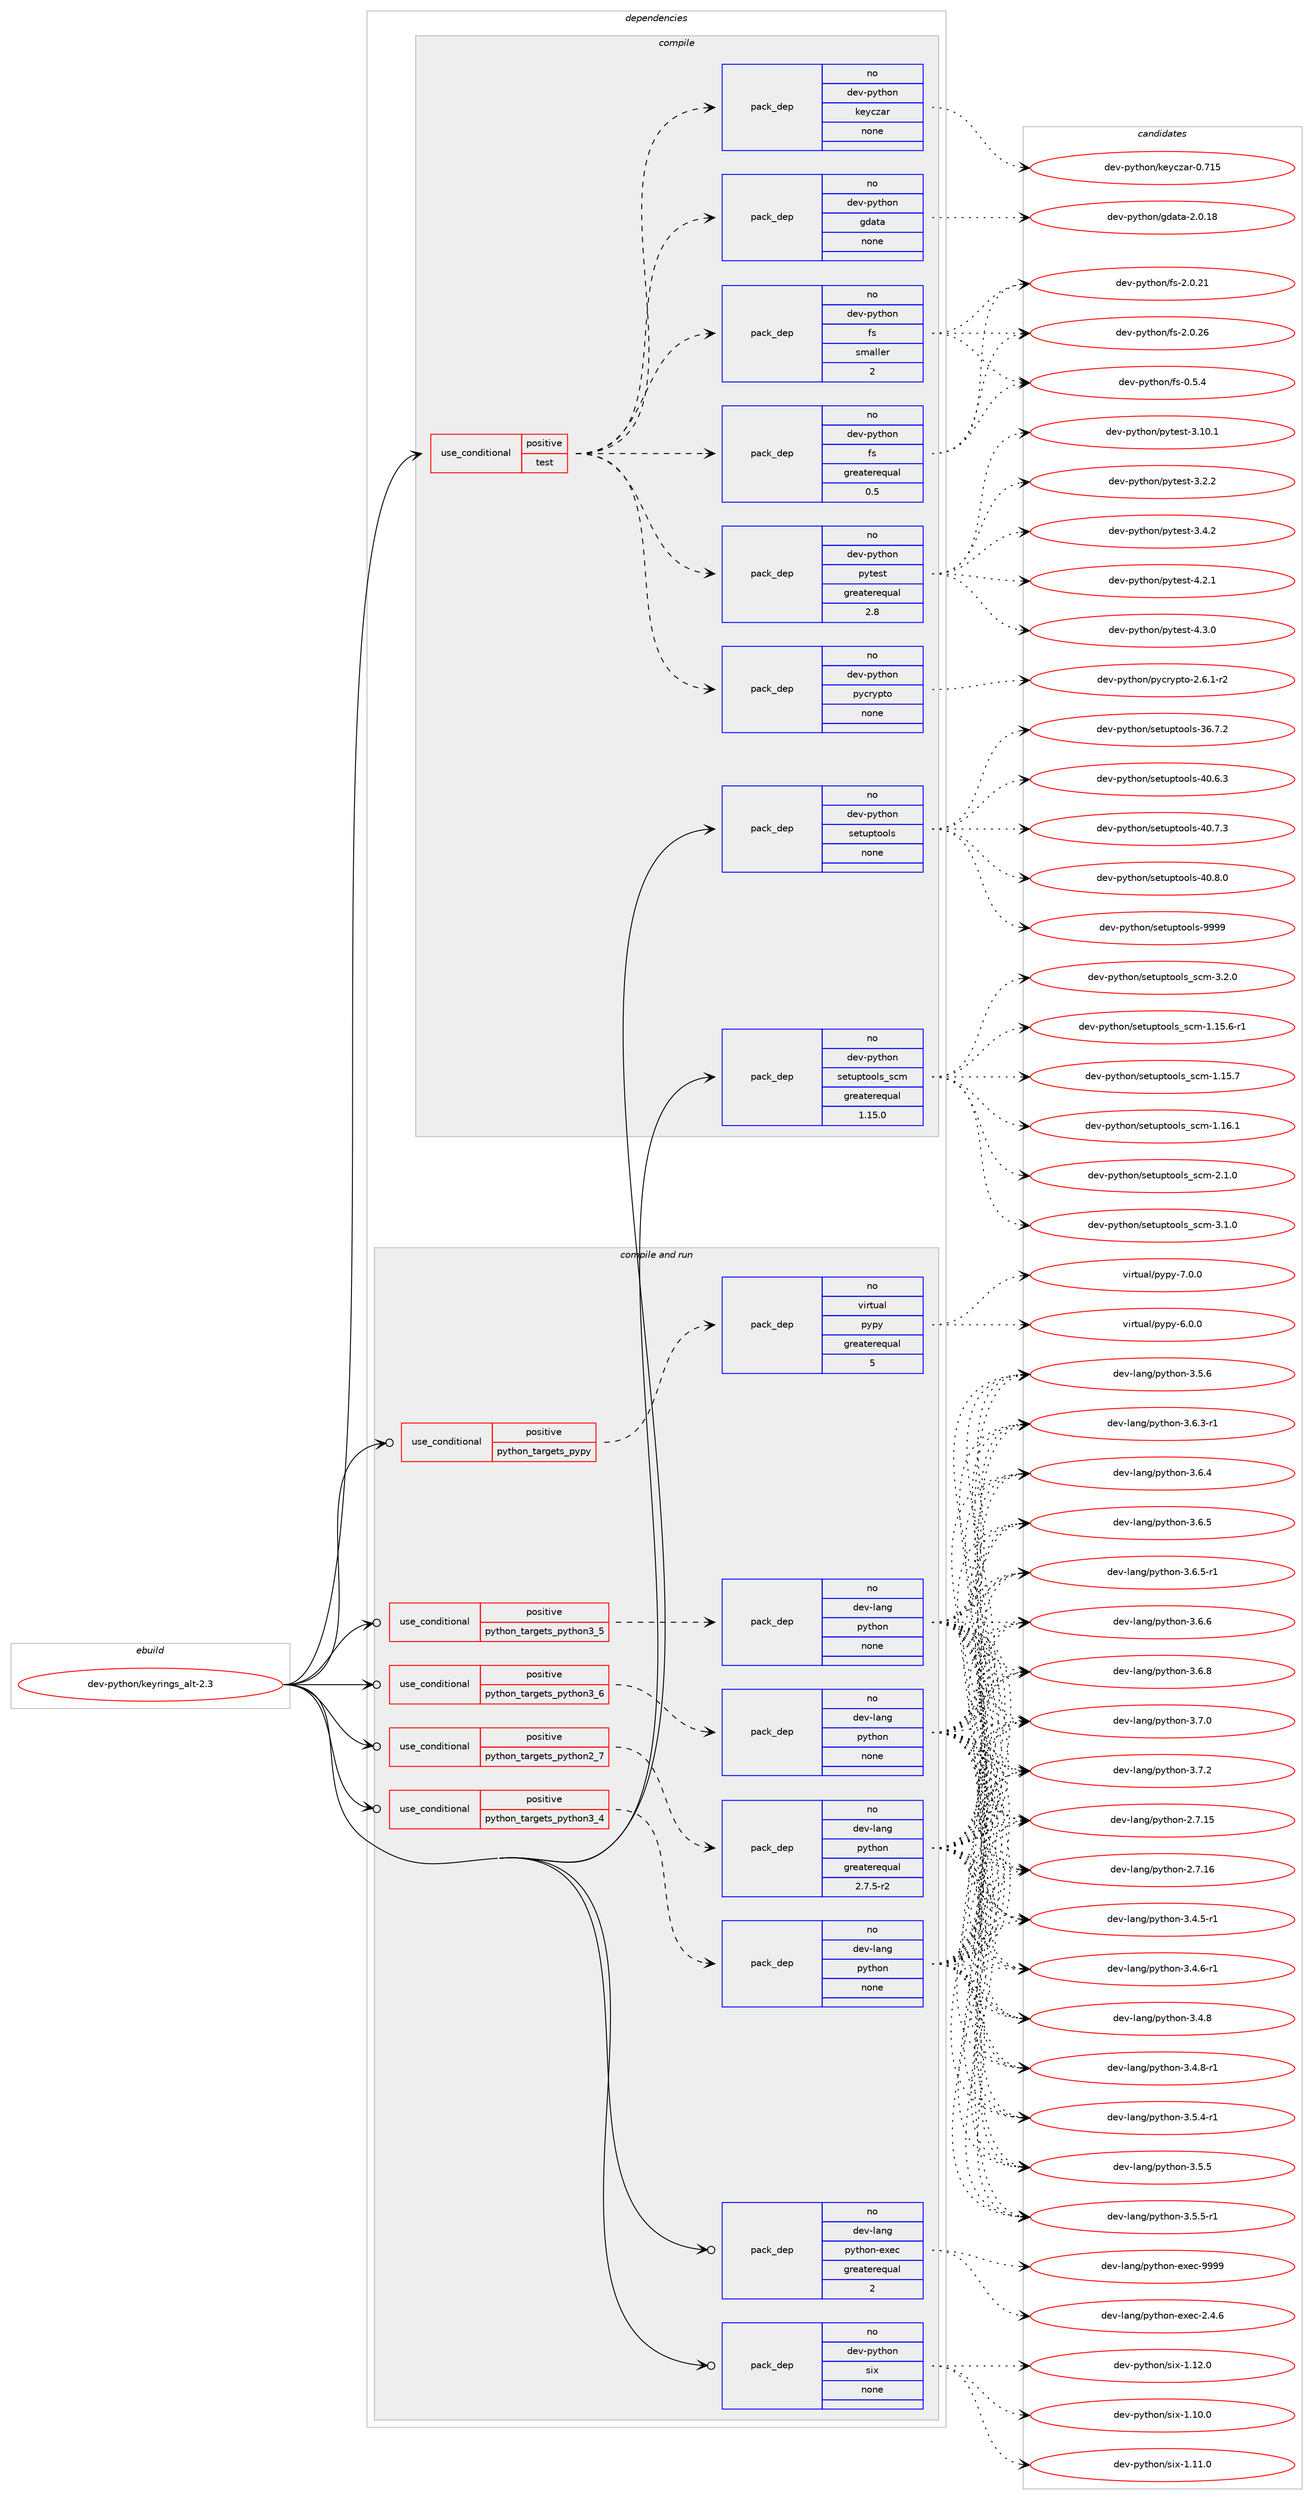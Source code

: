 digraph prolog {

# *************
# Graph options
# *************

newrank=true;
concentrate=true;
compound=true;
graph [rankdir=LR,fontname=Helvetica,fontsize=10,ranksep=1.5];#, ranksep=2.5, nodesep=0.2];
edge  [arrowhead=vee];
node  [fontname=Helvetica,fontsize=10];

# **********
# The ebuild
# **********

subgraph cluster_leftcol {
color=gray;
rank=same;
label=<<i>ebuild</i>>;
id [label="dev-python/keyrings_alt-2.3", color=red, width=4, href="../dev-python/keyrings_alt-2.3.svg"];
}

# ****************
# The dependencies
# ****************

subgraph cluster_midcol {
color=gray;
label=<<i>dependencies</i>>;
subgraph cluster_compile {
fillcolor="#eeeeee";
style=filled;
label=<<i>compile</i>>;
subgraph cond376654 {
dependency1416377 [label=<<TABLE BORDER="0" CELLBORDER="1" CELLSPACING="0" CELLPADDING="4"><TR><TD ROWSPAN="3" CELLPADDING="10">use_conditional</TD></TR><TR><TD>positive</TD></TR><TR><TD>test</TD></TR></TABLE>>, shape=none, color=red];
subgraph pack1016450 {
dependency1416378 [label=<<TABLE BORDER="0" CELLBORDER="1" CELLSPACING="0" CELLPADDING="4" WIDTH="220"><TR><TD ROWSPAN="6" CELLPADDING="30">pack_dep</TD></TR><TR><TD WIDTH="110">no</TD></TR><TR><TD>dev-python</TD></TR><TR><TD>fs</TD></TR><TR><TD>greaterequal</TD></TR><TR><TD>0.5</TD></TR></TABLE>>, shape=none, color=blue];
}
dependency1416377:e -> dependency1416378:w [weight=20,style="dashed",arrowhead="vee"];
subgraph pack1016451 {
dependency1416379 [label=<<TABLE BORDER="0" CELLBORDER="1" CELLSPACING="0" CELLPADDING="4" WIDTH="220"><TR><TD ROWSPAN="6" CELLPADDING="30">pack_dep</TD></TR><TR><TD WIDTH="110">no</TD></TR><TR><TD>dev-python</TD></TR><TR><TD>fs</TD></TR><TR><TD>smaller</TD></TR><TR><TD>2</TD></TR></TABLE>>, shape=none, color=blue];
}
dependency1416377:e -> dependency1416379:w [weight=20,style="dashed",arrowhead="vee"];
subgraph pack1016452 {
dependency1416380 [label=<<TABLE BORDER="0" CELLBORDER="1" CELLSPACING="0" CELLPADDING="4" WIDTH="220"><TR><TD ROWSPAN="6" CELLPADDING="30">pack_dep</TD></TR><TR><TD WIDTH="110">no</TD></TR><TR><TD>dev-python</TD></TR><TR><TD>gdata</TD></TR><TR><TD>none</TD></TR><TR><TD></TD></TR></TABLE>>, shape=none, color=blue];
}
dependency1416377:e -> dependency1416380:w [weight=20,style="dashed",arrowhead="vee"];
subgraph pack1016453 {
dependency1416381 [label=<<TABLE BORDER="0" CELLBORDER="1" CELLSPACING="0" CELLPADDING="4" WIDTH="220"><TR><TD ROWSPAN="6" CELLPADDING="30">pack_dep</TD></TR><TR><TD WIDTH="110">no</TD></TR><TR><TD>dev-python</TD></TR><TR><TD>keyczar</TD></TR><TR><TD>none</TD></TR><TR><TD></TD></TR></TABLE>>, shape=none, color=blue];
}
dependency1416377:e -> dependency1416381:w [weight=20,style="dashed",arrowhead="vee"];
subgraph pack1016454 {
dependency1416382 [label=<<TABLE BORDER="0" CELLBORDER="1" CELLSPACING="0" CELLPADDING="4" WIDTH="220"><TR><TD ROWSPAN="6" CELLPADDING="30">pack_dep</TD></TR><TR><TD WIDTH="110">no</TD></TR><TR><TD>dev-python</TD></TR><TR><TD>pycrypto</TD></TR><TR><TD>none</TD></TR><TR><TD></TD></TR></TABLE>>, shape=none, color=blue];
}
dependency1416377:e -> dependency1416382:w [weight=20,style="dashed",arrowhead="vee"];
subgraph pack1016455 {
dependency1416383 [label=<<TABLE BORDER="0" CELLBORDER="1" CELLSPACING="0" CELLPADDING="4" WIDTH="220"><TR><TD ROWSPAN="6" CELLPADDING="30">pack_dep</TD></TR><TR><TD WIDTH="110">no</TD></TR><TR><TD>dev-python</TD></TR><TR><TD>pytest</TD></TR><TR><TD>greaterequal</TD></TR><TR><TD>2.8</TD></TR></TABLE>>, shape=none, color=blue];
}
dependency1416377:e -> dependency1416383:w [weight=20,style="dashed",arrowhead="vee"];
}
id:e -> dependency1416377:w [weight=20,style="solid",arrowhead="vee"];
subgraph pack1016456 {
dependency1416384 [label=<<TABLE BORDER="0" CELLBORDER="1" CELLSPACING="0" CELLPADDING="4" WIDTH="220"><TR><TD ROWSPAN="6" CELLPADDING="30">pack_dep</TD></TR><TR><TD WIDTH="110">no</TD></TR><TR><TD>dev-python</TD></TR><TR><TD>setuptools</TD></TR><TR><TD>none</TD></TR><TR><TD></TD></TR></TABLE>>, shape=none, color=blue];
}
id:e -> dependency1416384:w [weight=20,style="solid",arrowhead="vee"];
subgraph pack1016457 {
dependency1416385 [label=<<TABLE BORDER="0" CELLBORDER="1" CELLSPACING="0" CELLPADDING="4" WIDTH="220"><TR><TD ROWSPAN="6" CELLPADDING="30">pack_dep</TD></TR><TR><TD WIDTH="110">no</TD></TR><TR><TD>dev-python</TD></TR><TR><TD>setuptools_scm</TD></TR><TR><TD>greaterequal</TD></TR><TR><TD>1.15.0</TD></TR></TABLE>>, shape=none, color=blue];
}
id:e -> dependency1416385:w [weight=20,style="solid",arrowhead="vee"];
}
subgraph cluster_compileandrun {
fillcolor="#eeeeee";
style=filled;
label=<<i>compile and run</i>>;
subgraph cond376655 {
dependency1416386 [label=<<TABLE BORDER="0" CELLBORDER="1" CELLSPACING="0" CELLPADDING="4"><TR><TD ROWSPAN="3" CELLPADDING="10">use_conditional</TD></TR><TR><TD>positive</TD></TR><TR><TD>python_targets_pypy</TD></TR></TABLE>>, shape=none, color=red];
subgraph pack1016458 {
dependency1416387 [label=<<TABLE BORDER="0" CELLBORDER="1" CELLSPACING="0" CELLPADDING="4" WIDTH="220"><TR><TD ROWSPAN="6" CELLPADDING="30">pack_dep</TD></TR><TR><TD WIDTH="110">no</TD></TR><TR><TD>virtual</TD></TR><TR><TD>pypy</TD></TR><TR><TD>greaterequal</TD></TR><TR><TD>5</TD></TR></TABLE>>, shape=none, color=blue];
}
dependency1416386:e -> dependency1416387:w [weight=20,style="dashed",arrowhead="vee"];
}
id:e -> dependency1416386:w [weight=20,style="solid",arrowhead="odotvee"];
subgraph cond376656 {
dependency1416388 [label=<<TABLE BORDER="0" CELLBORDER="1" CELLSPACING="0" CELLPADDING="4"><TR><TD ROWSPAN="3" CELLPADDING="10">use_conditional</TD></TR><TR><TD>positive</TD></TR><TR><TD>python_targets_python2_7</TD></TR></TABLE>>, shape=none, color=red];
subgraph pack1016459 {
dependency1416389 [label=<<TABLE BORDER="0" CELLBORDER="1" CELLSPACING="0" CELLPADDING="4" WIDTH="220"><TR><TD ROWSPAN="6" CELLPADDING="30">pack_dep</TD></TR><TR><TD WIDTH="110">no</TD></TR><TR><TD>dev-lang</TD></TR><TR><TD>python</TD></TR><TR><TD>greaterequal</TD></TR><TR><TD>2.7.5-r2</TD></TR></TABLE>>, shape=none, color=blue];
}
dependency1416388:e -> dependency1416389:w [weight=20,style="dashed",arrowhead="vee"];
}
id:e -> dependency1416388:w [weight=20,style="solid",arrowhead="odotvee"];
subgraph cond376657 {
dependency1416390 [label=<<TABLE BORDER="0" CELLBORDER="1" CELLSPACING="0" CELLPADDING="4"><TR><TD ROWSPAN="3" CELLPADDING="10">use_conditional</TD></TR><TR><TD>positive</TD></TR><TR><TD>python_targets_python3_4</TD></TR></TABLE>>, shape=none, color=red];
subgraph pack1016460 {
dependency1416391 [label=<<TABLE BORDER="0" CELLBORDER="1" CELLSPACING="0" CELLPADDING="4" WIDTH="220"><TR><TD ROWSPAN="6" CELLPADDING="30">pack_dep</TD></TR><TR><TD WIDTH="110">no</TD></TR><TR><TD>dev-lang</TD></TR><TR><TD>python</TD></TR><TR><TD>none</TD></TR><TR><TD></TD></TR></TABLE>>, shape=none, color=blue];
}
dependency1416390:e -> dependency1416391:w [weight=20,style="dashed",arrowhead="vee"];
}
id:e -> dependency1416390:w [weight=20,style="solid",arrowhead="odotvee"];
subgraph cond376658 {
dependency1416392 [label=<<TABLE BORDER="0" CELLBORDER="1" CELLSPACING="0" CELLPADDING="4"><TR><TD ROWSPAN="3" CELLPADDING="10">use_conditional</TD></TR><TR><TD>positive</TD></TR><TR><TD>python_targets_python3_5</TD></TR></TABLE>>, shape=none, color=red];
subgraph pack1016461 {
dependency1416393 [label=<<TABLE BORDER="0" CELLBORDER="1" CELLSPACING="0" CELLPADDING="4" WIDTH="220"><TR><TD ROWSPAN="6" CELLPADDING="30">pack_dep</TD></TR><TR><TD WIDTH="110">no</TD></TR><TR><TD>dev-lang</TD></TR><TR><TD>python</TD></TR><TR><TD>none</TD></TR><TR><TD></TD></TR></TABLE>>, shape=none, color=blue];
}
dependency1416392:e -> dependency1416393:w [weight=20,style="dashed",arrowhead="vee"];
}
id:e -> dependency1416392:w [weight=20,style="solid",arrowhead="odotvee"];
subgraph cond376659 {
dependency1416394 [label=<<TABLE BORDER="0" CELLBORDER="1" CELLSPACING="0" CELLPADDING="4"><TR><TD ROWSPAN="3" CELLPADDING="10">use_conditional</TD></TR><TR><TD>positive</TD></TR><TR><TD>python_targets_python3_6</TD></TR></TABLE>>, shape=none, color=red];
subgraph pack1016462 {
dependency1416395 [label=<<TABLE BORDER="0" CELLBORDER="1" CELLSPACING="0" CELLPADDING="4" WIDTH="220"><TR><TD ROWSPAN="6" CELLPADDING="30">pack_dep</TD></TR><TR><TD WIDTH="110">no</TD></TR><TR><TD>dev-lang</TD></TR><TR><TD>python</TD></TR><TR><TD>none</TD></TR><TR><TD></TD></TR></TABLE>>, shape=none, color=blue];
}
dependency1416394:e -> dependency1416395:w [weight=20,style="dashed",arrowhead="vee"];
}
id:e -> dependency1416394:w [weight=20,style="solid",arrowhead="odotvee"];
subgraph pack1016463 {
dependency1416396 [label=<<TABLE BORDER="0" CELLBORDER="1" CELLSPACING="0" CELLPADDING="4" WIDTH="220"><TR><TD ROWSPAN="6" CELLPADDING="30">pack_dep</TD></TR><TR><TD WIDTH="110">no</TD></TR><TR><TD>dev-lang</TD></TR><TR><TD>python-exec</TD></TR><TR><TD>greaterequal</TD></TR><TR><TD>2</TD></TR></TABLE>>, shape=none, color=blue];
}
id:e -> dependency1416396:w [weight=20,style="solid",arrowhead="odotvee"];
subgraph pack1016464 {
dependency1416397 [label=<<TABLE BORDER="0" CELLBORDER="1" CELLSPACING="0" CELLPADDING="4" WIDTH="220"><TR><TD ROWSPAN="6" CELLPADDING="30">pack_dep</TD></TR><TR><TD WIDTH="110">no</TD></TR><TR><TD>dev-python</TD></TR><TR><TD>six</TD></TR><TR><TD>none</TD></TR><TR><TD></TD></TR></TABLE>>, shape=none, color=blue];
}
id:e -> dependency1416397:w [weight=20,style="solid",arrowhead="odotvee"];
}
subgraph cluster_run {
fillcolor="#eeeeee";
style=filled;
label=<<i>run</i>>;
}
}

# **************
# The candidates
# **************

subgraph cluster_choices {
rank=same;
color=gray;
label=<<i>candidates</i>>;

subgraph choice1016450 {
color=black;
nodesep=1;
choice1001011184511212111610411111047102115454846534652 [label="dev-python/fs-0.5.4", color=red, width=4,href="../dev-python/fs-0.5.4.svg"];
choice100101118451121211161041111104710211545504648465049 [label="dev-python/fs-2.0.21", color=red, width=4,href="../dev-python/fs-2.0.21.svg"];
choice100101118451121211161041111104710211545504648465054 [label="dev-python/fs-2.0.26", color=red, width=4,href="../dev-python/fs-2.0.26.svg"];
dependency1416378:e -> choice1001011184511212111610411111047102115454846534652:w [style=dotted,weight="100"];
dependency1416378:e -> choice100101118451121211161041111104710211545504648465049:w [style=dotted,weight="100"];
dependency1416378:e -> choice100101118451121211161041111104710211545504648465054:w [style=dotted,weight="100"];
}
subgraph choice1016451 {
color=black;
nodesep=1;
choice1001011184511212111610411111047102115454846534652 [label="dev-python/fs-0.5.4", color=red, width=4,href="../dev-python/fs-0.5.4.svg"];
choice100101118451121211161041111104710211545504648465049 [label="dev-python/fs-2.0.21", color=red, width=4,href="../dev-python/fs-2.0.21.svg"];
choice100101118451121211161041111104710211545504648465054 [label="dev-python/fs-2.0.26", color=red, width=4,href="../dev-python/fs-2.0.26.svg"];
dependency1416379:e -> choice1001011184511212111610411111047102115454846534652:w [style=dotted,weight="100"];
dependency1416379:e -> choice100101118451121211161041111104710211545504648465049:w [style=dotted,weight="100"];
dependency1416379:e -> choice100101118451121211161041111104710211545504648465054:w [style=dotted,weight="100"];
}
subgraph choice1016452 {
color=black;
nodesep=1;
choice1001011184511212111610411111047103100971169745504648464956 [label="dev-python/gdata-2.0.18", color=red, width=4,href="../dev-python/gdata-2.0.18.svg"];
dependency1416380:e -> choice1001011184511212111610411111047103100971169745504648464956:w [style=dotted,weight="100"];
}
subgraph choice1016453 {
color=black;
nodesep=1;
choice10010111845112121116104111110471071011219912297114454846554953 [label="dev-python/keyczar-0.715", color=red, width=4,href="../dev-python/keyczar-0.715.svg"];
dependency1416381:e -> choice10010111845112121116104111110471071011219912297114454846554953:w [style=dotted,weight="100"];
}
subgraph choice1016454 {
color=black;
nodesep=1;
choice1001011184511212111610411111047112121991141211121161114550465446494511450 [label="dev-python/pycrypto-2.6.1-r2", color=red, width=4,href="../dev-python/pycrypto-2.6.1-r2.svg"];
dependency1416382:e -> choice1001011184511212111610411111047112121991141211121161114550465446494511450:w [style=dotted,weight="100"];
}
subgraph choice1016455 {
color=black;
nodesep=1;
choice100101118451121211161041111104711212111610111511645514649484649 [label="dev-python/pytest-3.10.1", color=red, width=4,href="../dev-python/pytest-3.10.1.svg"];
choice1001011184511212111610411111047112121116101115116455146504650 [label="dev-python/pytest-3.2.2", color=red, width=4,href="../dev-python/pytest-3.2.2.svg"];
choice1001011184511212111610411111047112121116101115116455146524650 [label="dev-python/pytest-3.4.2", color=red, width=4,href="../dev-python/pytest-3.4.2.svg"];
choice1001011184511212111610411111047112121116101115116455246504649 [label="dev-python/pytest-4.2.1", color=red, width=4,href="../dev-python/pytest-4.2.1.svg"];
choice1001011184511212111610411111047112121116101115116455246514648 [label="dev-python/pytest-4.3.0", color=red, width=4,href="../dev-python/pytest-4.3.0.svg"];
dependency1416383:e -> choice100101118451121211161041111104711212111610111511645514649484649:w [style=dotted,weight="100"];
dependency1416383:e -> choice1001011184511212111610411111047112121116101115116455146504650:w [style=dotted,weight="100"];
dependency1416383:e -> choice1001011184511212111610411111047112121116101115116455146524650:w [style=dotted,weight="100"];
dependency1416383:e -> choice1001011184511212111610411111047112121116101115116455246504649:w [style=dotted,weight="100"];
dependency1416383:e -> choice1001011184511212111610411111047112121116101115116455246514648:w [style=dotted,weight="100"];
}
subgraph choice1016456 {
color=black;
nodesep=1;
choice100101118451121211161041111104711510111611711211611111110811545515446554650 [label="dev-python/setuptools-36.7.2", color=red, width=4,href="../dev-python/setuptools-36.7.2.svg"];
choice100101118451121211161041111104711510111611711211611111110811545524846544651 [label="dev-python/setuptools-40.6.3", color=red, width=4,href="../dev-python/setuptools-40.6.3.svg"];
choice100101118451121211161041111104711510111611711211611111110811545524846554651 [label="dev-python/setuptools-40.7.3", color=red, width=4,href="../dev-python/setuptools-40.7.3.svg"];
choice100101118451121211161041111104711510111611711211611111110811545524846564648 [label="dev-python/setuptools-40.8.0", color=red, width=4,href="../dev-python/setuptools-40.8.0.svg"];
choice10010111845112121116104111110471151011161171121161111111081154557575757 [label="dev-python/setuptools-9999", color=red, width=4,href="../dev-python/setuptools-9999.svg"];
dependency1416384:e -> choice100101118451121211161041111104711510111611711211611111110811545515446554650:w [style=dotted,weight="100"];
dependency1416384:e -> choice100101118451121211161041111104711510111611711211611111110811545524846544651:w [style=dotted,weight="100"];
dependency1416384:e -> choice100101118451121211161041111104711510111611711211611111110811545524846554651:w [style=dotted,weight="100"];
dependency1416384:e -> choice100101118451121211161041111104711510111611711211611111110811545524846564648:w [style=dotted,weight="100"];
dependency1416384:e -> choice10010111845112121116104111110471151011161171121161111111081154557575757:w [style=dotted,weight="100"];
}
subgraph choice1016457 {
color=black;
nodesep=1;
choice10010111845112121116104111110471151011161171121161111111081159511599109454946495346544511449 [label="dev-python/setuptools_scm-1.15.6-r1", color=red, width=4,href="../dev-python/setuptools_scm-1.15.6-r1.svg"];
choice1001011184511212111610411111047115101116117112116111111108115951159910945494649534655 [label="dev-python/setuptools_scm-1.15.7", color=red, width=4,href="../dev-python/setuptools_scm-1.15.7.svg"];
choice1001011184511212111610411111047115101116117112116111111108115951159910945494649544649 [label="dev-python/setuptools_scm-1.16.1", color=red, width=4,href="../dev-python/setuptools_scm-1.16.1.svg"];
choice10010111845112121116104111110471151011161171121161111111081159511599109455046494648 [label="dev-python/setuptools_scm-2.1.0", color=red, width=4,href="../dev-python/setuptools_scm-2.1.0.svg"];
choice10010111845112121116104111110471151011161171121161111111081159511599109455146494648 [label="dev-python/setuptools_scm-3.1.0", color=red, width=4,href="../dev-python/setuptools_scm-3.1.0.svg"];
choice10010111845112121116104111110471151011161171121161111111081159511599109455146504648 [label="dev-python/setuptools_scm-3.2.0", color=red, width=4,href="../dev-python/setuptools_scm-3.2.0.svg"];
dependency1416385:e -> choice10010111845112121116104111110471151011161171121161111111081159511599109454946495346544511449:w [style=dotted,weight="100"];
dependency1416385:e -> choice1001011184511212111610411111047115101116117112116111111108115951159910945494649534655:w [style=dotted,weight="100"];
dependency1416385:e -> choice1001011184511212111610411111047115101116117112116111111108115951159910945494649544649:w [style=dotted,weight="100"];
dependency1416385:e -> choice10010111845112121116104111110471151011161171121161111111081159511599109455046494648:w [style=dotted,weight="100"];
dependency1416385:e -> choice10010111845112121116104111110471151011161171121161111111081159511599109455146494648:w [style=dotted,weight="100"];
dependency1416385:e -> choice10010111845112121116104111110471151011161171121161111111081159511599109455146504648:w [style=dotted,weight="100"];
}
subgraph choice1016458 {
color=black;
nodesep=1;
choice1181051141161179710847112121112121455446484648 [label="virtual/pypy-6.0.0", color=red, width=4,href="../virtual/pypy-6.0.0.svg"];
choice1181051141161179710847112121112121455546484648 [label="virtual/pypy-7.0.0", color=red, width=4,href="../virtual/pypy-7.0.0.svg"];
dependency1416387:e -> choice1181051141161179710847112121112121455446484648:w [style=dotted,weight="100"];
dependency1416387:e -> choice1181051141161179710847112121112121455546484648:w [style=dotted,weight="100"];
}
subgraph choice1016459 {
color=black;
nodesep=1;
choice10010111845108971101034711212111610411111045504655464953 [label="dev-lang/python-2.7.15", color=red, width=4,href="../dev-lang/python-2.7.15.svg"];
choice10010111845108971101034711212111610411111045504655464954 [label="dev-lang/python-2.7.16", color=red, width=4,href="../dev-lang/python-2.7.16.svg"];
choice1001011184510897110103471121211161041111104551465246534511449 [label="dev-lang/python-3.4.5-r1", color=red, width=4,href="../dev-lang/python-3.4.5-r1.svg"];
choice1001011184510897110103471121211161041111104551465246544511449 [label="dev-lang/python-3.4.6-r1", color=red, width=4,href="../dev-lang/python-3.4.6-r1.svg"];
choice100101118451089711010347112121116104111110455146524656 [label="dev-lang/python-3.4.8", color=red, width=4,href="../dev-lang/python-3.4.8.svg"];
choice1001011184510897110103471121211161041111104551465246564511449 [label="dev-lang/python-3.4.8-r1", color=red, width=4,href="../dev-lang/python-3.4.8-r1.svg"];
choice1001011184510897110103471121211161041111104551465346524511449 [label="dev-lang/python-3.5.4-r1", color=red, width=4,href="../dev-lang/python-3.5.4-r1.svg"];
choice100101118451089711010347112121116104111110455146534653 [label="dev-lang/python-3.5.5", color=red, width=4,href="../dev-lang/python-3.5.5.svg"];
choice1001011184510897110103471121211161041111104551465346534511449 [label="dev-lang/python-3.5.5-r1", color=red, width=4,href="../dev-lang/python-3.5.5-r1.svg"];
choice100101118451089711010347112121116104111110455146534654 [label="dev-lang/python-3.5.6", color=red, width=4,href="../dev-lang/python-3.5.6.svg"];
choice1001011184510897110103471121211161041111104551465446514511449 [label="dev-lang/python-3.6.3-r1", color=red, width=4,href="../dev-lang/python-3.6.3-r1.svg"];
choice100101118451089711010347112121116104111110455146544652 [label="dev-lang/python-3.6.4", color=red, width=4,href="../dev-lang/python-3.6.4.svg"];
choice100101118451089711010347112121116104111110455146544653 [label="dev-lang/python-3.6.5", color=red, width=4,href="../dev-lang/python-3.6.5.svg"];
choice1001011184510897110103471121211161041111104551465446534511449 [label="dev-lang/python-3.6.5-r1", color=red, width=4,href="../dev-lang/python-3.6.5-r1.svg"];
choice100101118451089711010347112121116104111110455146544654 [label="dev-lang/python-3.6.6", color=red, width=4,href="../dev-lang/python-3.6.6.svg"];
choice100101118451089711010347112121116104111110455146544656 [label="dev-lang/python-3.6.8", color=red, width=4,href="../dev-lang/python-3.6.8.svg"];
choice100101118451089711010347112121116104111110455146554648 [label="dev-lang/python-3.7.0", color=red, width=4,href="../dev-lang/python-3.7.0.svg"];
choice100101118451089711010347112121116104111110455146554650 [label="dev-lang/python-3.7.2", color=red, width=4,href="../dev-lang/python-3.7.2.svg"];
dependency1416389:e -> choice10010111845108971101034711212111610411111045504655464953:w [style=dotted,weight="100"];
dependency1416389:e -> choice10010111845108971101034711212111610411111045504655464954:w [style=dotted,weight="100"];
dependency1416389:e -> choice1001011184510897110103471121211161041111104551465246534511449:w [style=dotted,weight="100"];
dependency1416389:e -> choice1001011184510897110103471121211161041111104551465246544511449:w [style=dotted,weight="100"];
dependency1416389:e -> choice100101118451089711010347112121116104111110455146524656:w [style=dotted,weight="100"];
dependency1416389:e -> choice1001011184510897110103471121211161041111104551465246564511449:w [style=dotted,weight="100"];
dependency1416389:e -> choice1001011184510897110103471121211161041111104551465346524511449:w [style=dotted,weight="100"];
dependency1416389:e -> choice100101118451089711010347112121116104111110455146534653:w [style=dotted,weight="100"];
dependency1416389:e -> choice1001011184510897110103471121211161041111104551465346534511449:w [style=dotted,weight="100"];
dependency1416389:e -> choice100101118451089711010347112121116104111110455146534654:w [style=dotted,weight="100"];
dependency1416389:e -> choice1001011184510897110103471121211161041111104551465446514511449:w [style=dotted,weight="100"];
dependency1416389:e -> choice100101118451089711010347112121116104111110455146544652:w [style=dotted,weight="100"];
dependency1416389:e -> choice100101118451089711010347112121116104111110455146544653:w [style=dotted,weight="100"];
dependency1416389:e -> choice1001011184510897110103471121211161041111104551465446534511449:w [style=dotted,weight="100"];
dependency1416389:e -> choice100101118451089711010347112121116104111110455146544654:w [style=dotted,weight="100"];
dependency1416389:e -> choice100101118451089711010347112121116104111110455146544656:w [style=dotted,weight="100"];
dependency1416389:e -> choice100101118451089711010347112121116104111110455146554648:w [style=dotted,weight="100"];
dependency1416389:e -> choice100101118451089711010347112121116104111110455146554650:w [style=dotted,weight="100"];
}
subgraph choice1016460 {
color=black;
nodesep=1;
choice10010111845108971101034711212111610411111045504655464953 [label="dev-lang/python-2.7.15", color=red, width=4,href="../dev-lang/python-2.7.15.svg"];
choice10010111845108971101034711212111610411111045504655464954 [label="dev-lang/python-2.7.16", color=red, width=4,href="../dev-lang/python-2.7.16.svg"];
choice1001011184510897110103471121211161041111104551465246534511449 [label="dev-lang/python-3.4.5-r1", color=red, width=4,href="../dev-lang/python-3.4.5-r1.svg"];
choice1001011184510897110103471121211161041111104551465246544511449 [label="dev-lang/python-3.4.6-r1", color=red, width=4,href="../dev-lang/python-3.4.6-r1.svg"];
choice100101118451089711010347112121116104111110455146524656 [label="dev-lang/python-3.4.8", color=red, width=4,href="../dev-lang/python-3.4.8.svg"];
choice1001011184510897110103471121211161041111104551465246564511449 [label="dev-lang/python-3.4.8-r1", color=red, width=4,href="../dev-lang/python-3.4.8-r1.svg"];
choice1001011184510897110103471121211161041111104551465346524511449 [label="dev-lang/python-3.5.4-r1", color=red, width=4,href="../dev-lang/python-3.5.4-r1.svg"];
choice100101118451089711010347112121116104111110455146534653 [label="dev-lang/python-3.5.5", color=red, width=4,href="../dev-lang/python-3.5.5.svg"];
choice1001011184510897110103471121211161041111104551465346534511449 [label="dev-lang/python-3.5.5-r1", color=red, width=4,href="../dev-lang/python-3.5.5-r1.svg"];
choice100101118451089711010347112121116104111110455146534654 [label="dev-lang/python-3.5.6", color=red, width=4,href="../dev-lang/python-3.5.6.svg"];
choice1001011184510897110103471121211161041111104551465446514511449 [label="dev-lang/python-3.6.3-r1", color=red, width=4,href="../dev-lang/python-3.6.3-r1.svg"];
choice100101118451089711010347112121116104111110455146544652 [label="dev-lang/python-3.6.4", color=red, width=4,href="../dev-lang/python-3.6.4.svg"];
choice100101118451089711010347112121116104111110455146544653 [label="dev-lang/python-3.6.5", color=red, width=4,href="../dev-lang/python-3.6.5.svg"];
choice1001011184510897110103471121211161041111104551465446534511449 [label="dev-lang/python-3.6.5-r1", color=red, width=4,href="../dev-lang/python-3.6.5-r1.svg"];
choice100101118451089711010347112121116104111110455146544654 [label="dev-lang/python-3.6.6", color=red, width=4,href="../dev-lang/python-3.6.6.svg"];
choice100101118451089711010347112121116104111110455146544656 [label="dev-lang/python-3.6.8", color=red, width=4,href="../dev-lang/python-3.6.8.svg"];
choice100101118451089711010347112121116104111110455146554648 [label="dev-lang/python-3.7.0", color=red, width=4,href="../dev-lang/python-3.7.0.svg"];
choice100101118451089711010347112121116104111110455146554650 [label="dev-lang/python-3.7.2", color=red, width=4,href="../dev-lang/python-3.7.2.svg"];
dependency1416391:e -> choice10010111845108971101034711212111610411111045504655464953:w [style=dotted,weight="100"];
dependency1416391:e -> choice10010111845108971101034711212111610411111045504655464954:w [style=dotted,weight="100"];
dependency1416391:e -> choice1001011184510897110103471121211161041111104551465246534511449:w [style=dotted,weight="100"];
dependency1416391:e -> choice1001011184510897110103471121211161041111104551465246544511449:w [style=dotted,weight="100"];
dependency1416391:e -> choice100101118451089711010347112121116104111110455146524656:w [style=dotted,weight="100"];
dependency1416391:e -> choice1001011184510897110103471121211161041111104551465246564511449:w [style=dotted,weight="100"];
dependency1416391:e -> choice1001011184510897110103471121211161041111104551465346524511449:w [style=dotted,weight="100"];
dependency1416391:e -> choice100101118451089711010347112121116104111110455146534653:w [style=dotted,weight="100"];
dependency1416391:e -> choice1001011184510897110103471121211161041111104551465346534511449:w [style=dotted,weight="100"];
dependency1416391:e -> choice100101118451089711010347112121116104111110455146534654:w [style=dotted,weight="100"];
dependency1416391:e -> choice1001011184510897110103471121211161041111104551465446514511449:w [style=dotted,weight="100"];
dependency1416391:e -> choice100101118451089711010347112121116104111110455146544652:w [style=dotted,weight="100"];
dependency1416391:e -> choice100101118451089711010347112121116104111110455146544653:w [style=dotted,weight="100"];
dependency1416391:e -> choice1001011184510897110103471121211161041111104551465446534511449:w [style=dotted,weight="100"];
dependency1416391:e -> choice100101118451089711010347112121116104111110455146544654:w [style=dotted,weight="100"];
dependency1416391:e -> choice100101118451089711010347112121116104111110455146544656:w [style=dotted,weight="100"];
dependency1416391:e -> choice100101118451089711010347112121116104111110455146554648:w [style=dotted,weight="100"];
dependency1416391:e -> choice100101118451089711010347112121116104111110455146554650:w [style=dotted,weight="100"];
}
subgraph choice1016461 {
color=black;
nodesep=1;
choice10010111845108971101034711212111610411111045504655464953 [label="dev-lang/python-2.7.15", color=red, width=4,href="../dev-lang/python-2.7.15.svg"];
choice10010111845108971101034711212111610411111045504655464954 [label="dev-lang/python-2.7.16", color=red, width=4,href="../dev-lang/python-2.7.16.svg"];
choice1001011184510897110103471121211161041111104551465246534511449 [label="dev-lang/python-3.4.5-r1", color=red, width=4,href="../dev-lang/python-3.4.5-r1.svg"];
choice1001011184510897110103471121211161041111104551465246544511449 [label="dev-lang/python-3.4.6-r1", color=red, width=4,href="../dev-lang/python-3.4.6-r1.svg"];
choice100101118451089711010347112121116104111110455146524656 [label="dev-lang/python-3.4.8", color=red, width=4,href="../dev-lang/python-3.4.8.svg"];
choice1001011184510897110103471121211161041111104551465246564511449 [label="dev-lang/python-3.4.8-r1", color=red, width=4,href="../dev-lang/python-3.4.8-r1.svg"];
choice1001011184510897110103471121211161041111104551465346524511449 [label="dev-lang/python-3.5.4-r1", color=red, width=4,href="../dev-lang/python-3.5.4-r1.svg"];
choice100101118451089711010347112121116104111110455146534653 [label="dev-lang/python-3.5.5", color=red, width=4,href="../dev-lang/python-3.5.5.svg"];
choice1001011184510897110103471121211161041111104551465346534511449 [label="dev-lang/python-3.5.5-r1", color=red, width=4,href="../dev-lang/python-3.5.5-r1.svg"];
choice100101118451089711010347112121116104111110455146534654 [label="dev-lang/python-3.5.6", color=red, width=4,href="../dev-lang/python-3.5.6.svg"];
choice1001011184510897110103471121211161041111104551465446514511449 [label="dev-lang/python-3.6.3-r1", color=red, width=4,href="../dev-lang/python-3.6.3-r1.svg"];
choice100101118451089711010347112121116104111110455146544652 [label="dev-lang/python-3.6.4", color=red, width=4,href="../dev-lang/python-3.6.4.svg"];
choice100101118451089711010347112121116104111110455146544653 [label="dev-lang/python-3.6.5", color=red, width=4,href="../dev-lang/python-3.6.5.svg"];
choice1001011184510897110103471121211161041111104551465446534511449 [label="dev-lang/python-3.6.5-r1", color=red, width=4,href="../dev-lang/python-3.6.5-r1.svg"];
choice100101118451089711010347112121116104111110455146544654 [label="dev-lang/python-3.6.6", color=red, width=4,href="../dev-lang/python-3.6.6.svg"];
choice100101118451089711010347112121116104111110455146544656 [label="dev-lang/python-3.6.8", color=red, width=4,href="../dev-lang/python-3.6.8.svg"];
choice100101118451089711010347112121116104111110455146554648 [label="dev-lang/python-3.7.0", color=red, width=4,href="../dev-lang/python-3.7.0.svg"];
choice100101118451089711010347112121116104111110455146554650 [label="dev-lang/python-3.7.2", color=red, width=4,href="../dev-lang/python-3.7.2.svg"];
dependency1416393:e -> choice10010111845108971101034711212111610411111045504655464953:w [style=dotted,weight="100"];
dependency1416393:e -> choice10010111845108971101034711212111610411111045504655464954:w [style=dotted,weight="100"];
dependency1416393:e -> choice1001011184510897110103471121211161041111104551465246534511449:w [style=dotted,weight="100"];
dependency1416393:e -> choice1001011184510897110103471121211161041111104551465246544511449:w [style=dotted,weight="100"];
dependency1416393:e -> choice100101118451089711010347112121116104111110455146524656:w [style=dotted,weight="100"];
dependency1416393:e -> choice1001011184510897110103471121211161041111104551465246564511449:w [style=dotted,weight="100"];
dependency1416393:e -> choice1001011184510897110103471121211161041111104551465346524511449:w [style=dotted,weight="100"];
dependency1416393:e -> choice100101118451089711010347112121116104111110455146534653:w [style=dotted,weight="100"];
dependency1416393:e -> choice1001011184510897110103471121211161041111104551465346534511449:w [style=dotted,weight="100"];
dependency1416393:e -> choice100101118451089711010347112121116104111110455146534654:w [style=dotted,weight="100"];
dependency1416393:e -> choice1001011184510897110103471121211161041111104551465446514511449:w [style=dotted,weight="100"];
dependency1416393:e -> choice100101118451089711010347112121116104111110455146544652:w [style=dotted,weight="100"];
dependency1416393:e -> choice100101118451089711010347112121116104111110455146544653:w [style=dotted,weight="100"];
dependency1416393:e -> choice1001011184510897110103471121211161041111104551465446534511449:w [style=dotted,weight="100"];
dependency1416393:e -> choice100101118451089711010347112121116104111110455146544654:w [style=dotted,weight="100"];
dependency1416393:e -> choice100101118451089711010347112121116104111110455146544656:w [style=dotted,weight="100"];
dependency1416393:e -> choice100101118451089711010347112121116104111110455146554648:w [style=dotted,weight="100"];
dependency1416393:e -> choice100101118451089711010347112121116104111110455146554650:w [style=dotted,weight="100"];
}
subgraph choice1016462 {
color=black;
nodesep=1;
choice10010111845108971101034711212111610411111045504655464953 [label="dev-lang/python-2.7.15", color=red, width=4,href="../dev-lang/python-2.7.15.svg"];
choice10010111845108971101034711212111610411111045504655464954 [label="dev-lang/python-2.7.16", color=red, width=4,href="../dev-lang/python-2.7.16.svg"];
choice1001011184510897110103471121211161041111104551465246534511449 [label="dev-lang/python-3.4.5-r1", color=red, width=4,href="../dev-lang/python-3.4.5-r1.svg"];
choice1001011184510897110103471121211161041111104551465246544511449 [label="dev-lang/python-3.4.6-r1", color=red, width=4,href="../dev-lang/python-3.4.6-r1.svg"];
choice100101118451089711010347112121116104111110455146524656 [label="dev-lang/python-3.4.8", color=red, width=4,href="../dev-lang/python-3.4.8.svg"];
choice1001011184510897110103471121211161041111104551465246564511449 [label="dev-lang/python-3.4.8-r1", color=red, width=4,href="../dev-lang/python-3.4.8-r1.svg"];
choice1001011184510897110103471121211161041111104551465346524511449 [label="dev-lang/python-3.5.4-r1", color=red, width=4,href="../dev-lang/python-3.5.4-r1.svg"];
choice100101118451089711010347112121116104111110455146534653 [label="dev-lang/python-3.5.5", color=red, width=4,href="../dev-lang/python-3.5.5.svg"];
choice1001011184510897110103471121211161041111104551465346534511449 [label="dev-lang/python-3.5.5-r1", color=red, width=4,href="../dev-lang/python-3.5.5-r1.svg"];
choice100101118451089711010347112121116104111110455146534654 [label="dev-lang/python-3.5.6", color=red, width=4,href="../dev-lang/python-3.5.6.svg"];
choice1001011184510897110103471121211161041111104551465446514511449 [label="dev-lang/python-3.6.3-r1", color=red, width=4,href="../dev-lang/python-3.6.3-r1.svg"];
choice100101118451089711010347112121116104111110455146544652 [label="dev-lang/python-3.6.4", color=red, width=4,href="../dev-lang/python-3.6.4.svg"];
choice100101118451089711010347112121116104111110455146544653 [label="dev-lang/python-3.6.5", color=red, width=4,href="../dev-lang/python-3.6.5.svg"];
choice1001011184510897110103471121211161041111104551465446534511449 [label="dev-lang/python-3.6.5-r1", color=red, width=4,href="../dev-lang/python-3.6.5-r1.svg"];
choice100101118451089711010347112121116104111110455146544654 [label="dev-lang/python-3.6.6", color=red, width=4,href="../dev-lang/python-3.6.6.svg"];
choice100101118451089711010347112121116104111110455146544656 [label="dev-lang/python-3.6.8", color=red, width=4,href="../dev-lang/python-3.6.8.svg"];
choice100101118451089711010347112121116104111110455146554648 [label="dev-lang/python-3.7.0", color=red, width=4,href="../dev-lang/python-3.7.0.svg"];
choice100101118451089711010347112121116104111110455146554650 [label="dev-lang/python-3.7.2", color=red, width=4,href="../dev-lang/python-3.7.2.svg"];
dependency1416395:e -> choice10010111845108971101034711212111610411111045504655464953:w [style=dotted,weight="100"];
dependency1416395:e -> choice10010111845108971101034711212111610411111045504655464954:w [style=dotted,weight="100"];
dependency1416395:e -> choice1001011184510897110103471121211161041111104551465246534511449:w [style=dotted,weight="100"];
dependency1416395:e -> choice1001011184510897110103471121211161041111104551465246544511449:w [style=dotted,weight="100"];
dependency1416395:e -> choice100101118451089711010347112121116104111110455146524656:w [style=dotted,weight="100"];
dependency1416395:e -> choice1001011184510897110103471121211161041111104551465246564511449:w [style=dotted,weight="100"];
dependency1416395:e -> choice1001011184510897110103471121211161041111104551465346524511449:w [style=dotted,weight="100"];
dependency1416395:e -> choice100101118451089711010347112121116104111110455146534653:w [style=dotted,weight="100"];
dependency1416395:e -> choice1001011184510897110103471121211161041111104551465346534511449:w [style=dotted,weight="100"];
dependency1416395:e -> choice100101118451089711010347112121116104111110455146534654:w [style=dotted,weight="100"];
dependency1416395:e -> choice1001011184510897110103471121211161041111104551465446514511449:w [style=dotted,weight="100"];
dependency1416395:e -> choice100101118451089711010347112121116104111110455146544652:w [style=dotted,weight="100"];
dependency1416395:e -> choice100101118451089711010347112121116104111110455146544653:w [style=dotted,weight="100"];
dependency1416395:e -> choice1001011184510897110103471121211161041111104551465446534511449:w [style=dotted,weight="100"];
dependency1416395:e -> choice100101118451089711010347112121116104111110455146544654:w [style=dotted,weight="100"];
dependency1416395:e -> choice100101118451089711010347112121116104111110455146544656:w [style=dotted,weight="100"];
dependency1416395:e -> choice100101118451089711010347112121116104111110455146554648:w [style=dotted,weight="100"];
dependency1416395:e -> choice100101118451089711010347112121116104111110455146554650:w [style=dotted,weight="100"];
}
subgraph choice1016463 {
color=black;
nodesep=1;
choice1001011184510897110103471121211161041111104510112010199455046524654 [label="dev-lang/python-exec-2.4.6", color=red, width=4,href="../dev-lang/python-exec-2.4.6.svg"];
choice10010111845108971101034711212111610411111045101120101994557575757 [label="dev-lang/python-exec-9999", color=red, width=4,href="../dev-lang/python-exec-9999.svg"];
dependency1416396:e -> choice1001011184510897110103471121211161041111104510112010199455046524654:w [style=dotted,weight="100"];
dependency1416396:e -> choice10010111845108971101034711212111610411111045101120101994557575757:w [style=dotted,weight="100"];
}
subgraph choice1016464 {
color=black;
nodesep=1;
choice100101118451121211161041111104711510512045494649484648 [label="dev-python/six-1.10.0", color=red, width=4,href="../dev-python/six-1.10.0.svg"];
choice100101118451121211161041111104711510512045494649494648 [label="dev-python/six-1.11.0", color=red, width=4,href="../dev-python/six-1.11.0.svg"];
choice100101118451121211161041111104711510512045494649504648 [label="dev-python/six-1.12.0", color=red, width=4,href="../dev-python/six-1.12.0.svg"];
dependency1416397:e -> choice100101118451121211161041111104711510512045494649484648:w [style=dotted,weight="100"];
dependency1416397:e -> choice100101118451121211161041111104711510512045494649494648:w [style=dotted,weight="100"];
dependency1416397:e -> choice100101118451121211161041111104711510512045494649504648:w [style=dotted,weight="100"];
}
}

}
